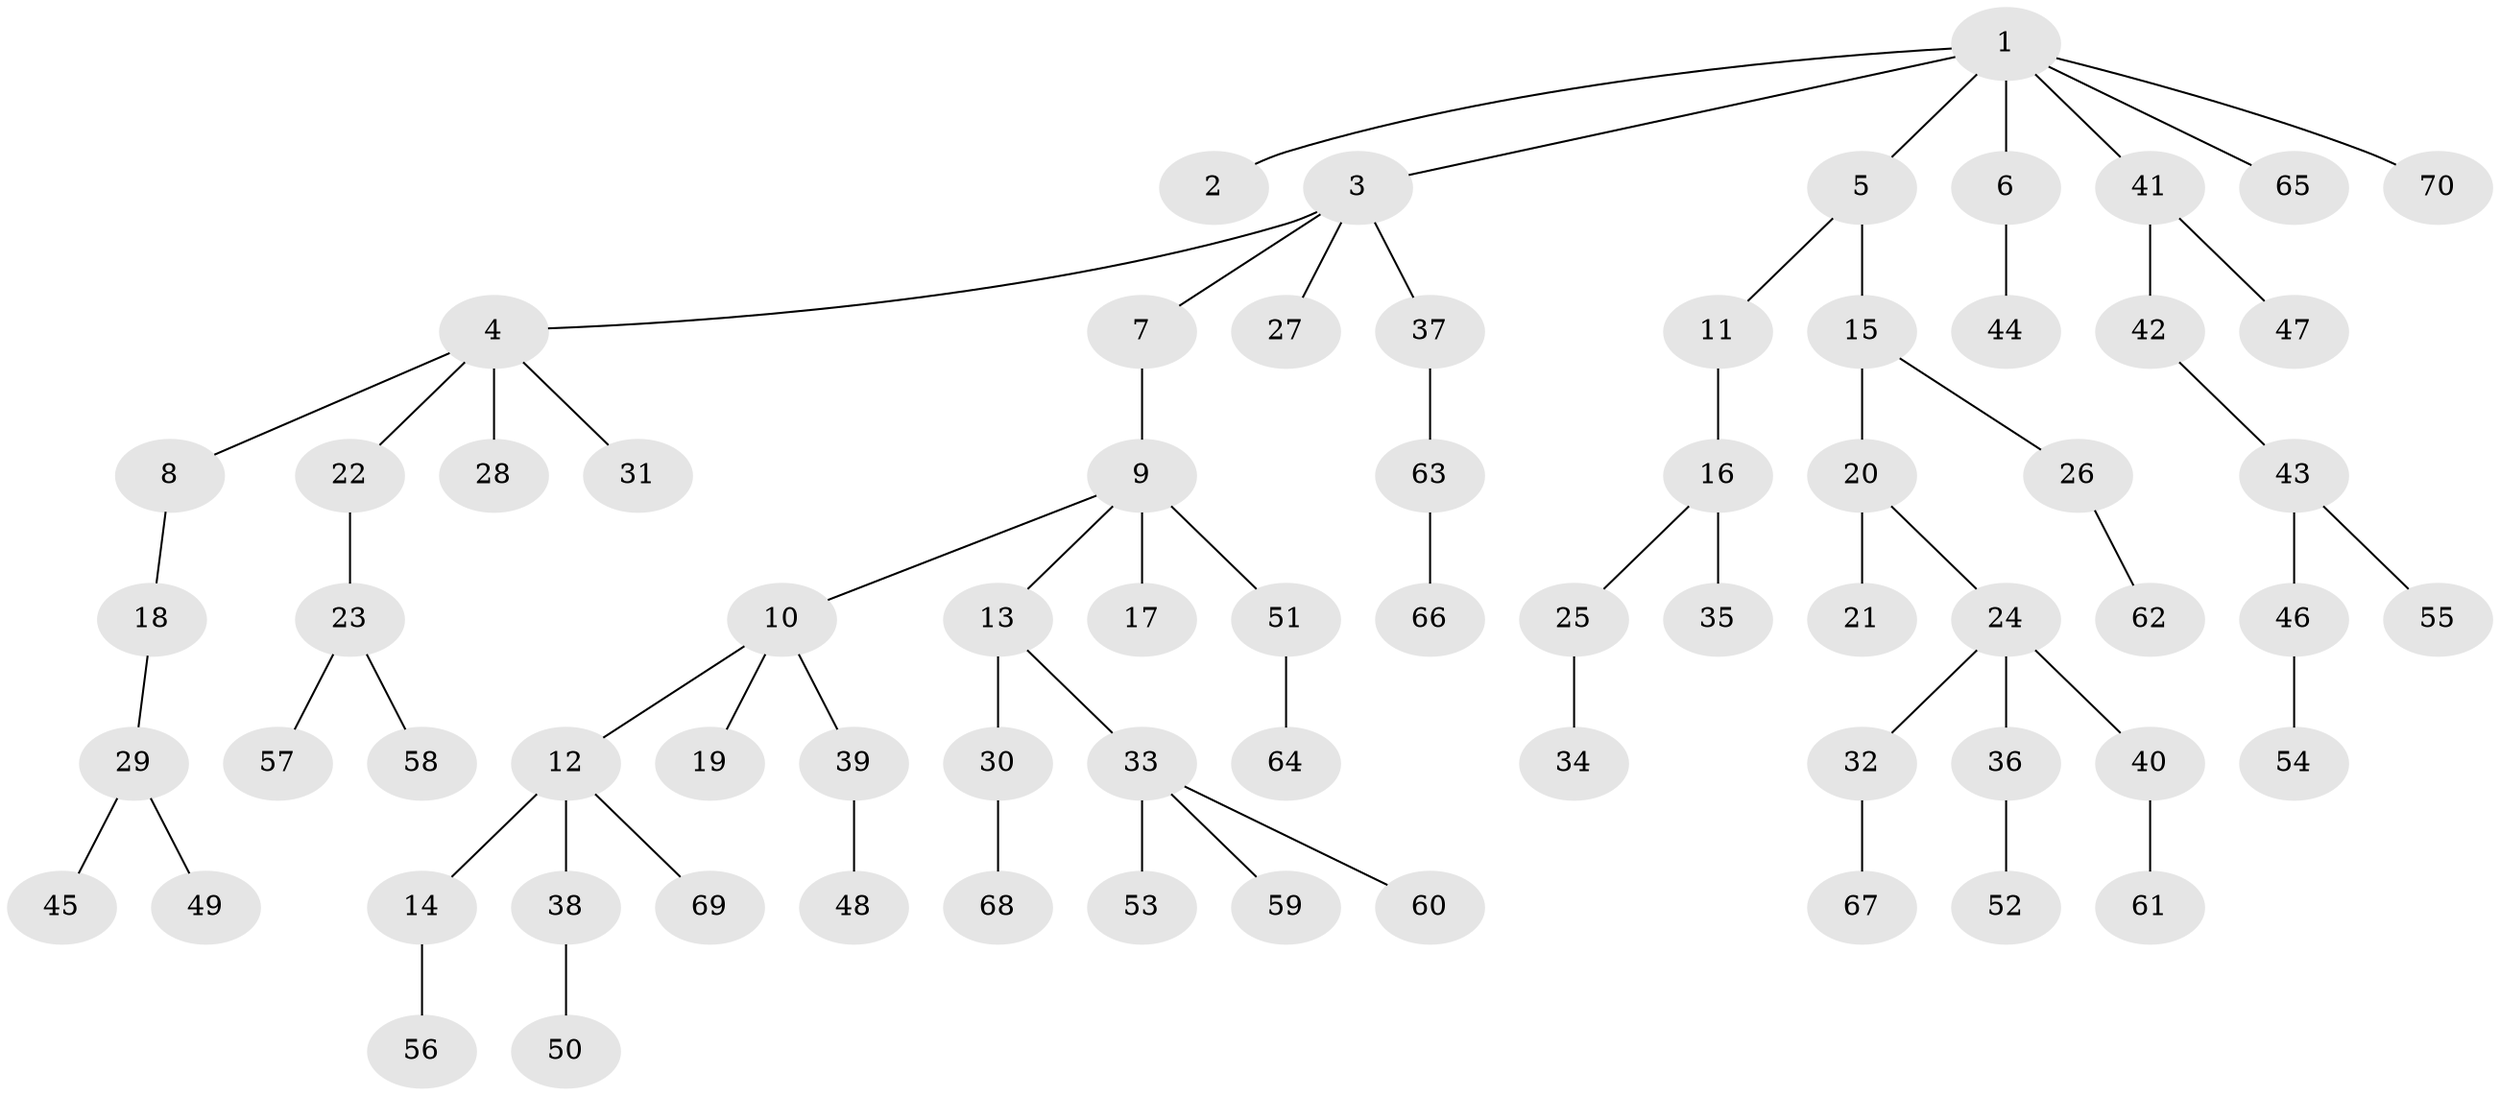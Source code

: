 // coarse degree distribution, {4: 0.10344827586206896, 2: 0.27586206896551724, 3: 0.1724137931034483, 1: 0.4482758620689655}
// Generated by graph-tools (version 1.1) at 2025/51/03/04/25 22:51:36]
// undirected, 70 vertices, 69 edges
graph export_dot {
  node [color=gray90,style=filled];
  1;
  2;
  3;
  4;
  5;
  6;
  7;
  8;
  9;
  10;
  11;
  12;
  13;
  14;
  15;
  16;
  17;
  18;
  19;
  20;
  21;
  22;
  23;
  24;
  25;
  26;
  27;
  28;
  29;
  30;
  31;
  32;
  33;
  34;
  35;
  36;
  37;
  38;
  39;
  40;
  41;
  42;
  43;
  44;
  45;
  46;
  47;
  48;
  49;
  50;
  51;
  52;
  53;
  54;
  55;
  56;
  57;
  58;
  59;
  60;
  61;
  62;
  63;
  64;
  65;
  66;
  67;
  68;
  69;
  70;
  1 -- 2;
  1 -- 3;
  1 -- 5;
  1 -- 6;
  1 -- 41;
  1 -- 65;
  1 -- 70;
  3 -- 4;
  3 -- 7;
  3 -- 27;
  3 -- 37;
  4 -- 8;
  4 -- 22;
  4 -- 28;
  4 -- 31;
  5 -- 11;
  5 -- 15;
  6 -- 44;
  7 -- 9;
  8 -- 18;
  9 -- 10;
  9 -- 13;
  9 -- 17;
  9 -- 51;
  10 -- 12;
  10 -- 19;
  10 -- 39;
  11 -- 16;
  12 -- 14;
  12 -- 38;
  12 -- 69;
  13 -- 30;
  13 -- 33;
  14 -- 56;
  15 -- 20;
  15 -- 26;
  16 -- 25;
  16 -- 35;
  18 -- 29;
  20 -- 21;
  20 -- 24;
  22 -- 23;
  23 -- 57;
  23 -- 58;
  24 -- 32;
  24 -- 36;
  24 -- 40;
  25 -- 34;
  26 -- 62;
  29 -- 45;
  29 -- 49;
  30 -- 68;
  32 -- 67;
  33 -- 53;
  33 -- 59;
  33 -- 60;
  36 -- 52;
  37 -- 63;
  38 -- 50;
  39 -- 48;
  40 -- 61;
  41 -- 42;
  41 -- 47;
  42 -- 43;
  43 -- 46;
  43 -- 55;
  46 -- 54;
  51 -- 64;
  63 -- 66;
}
